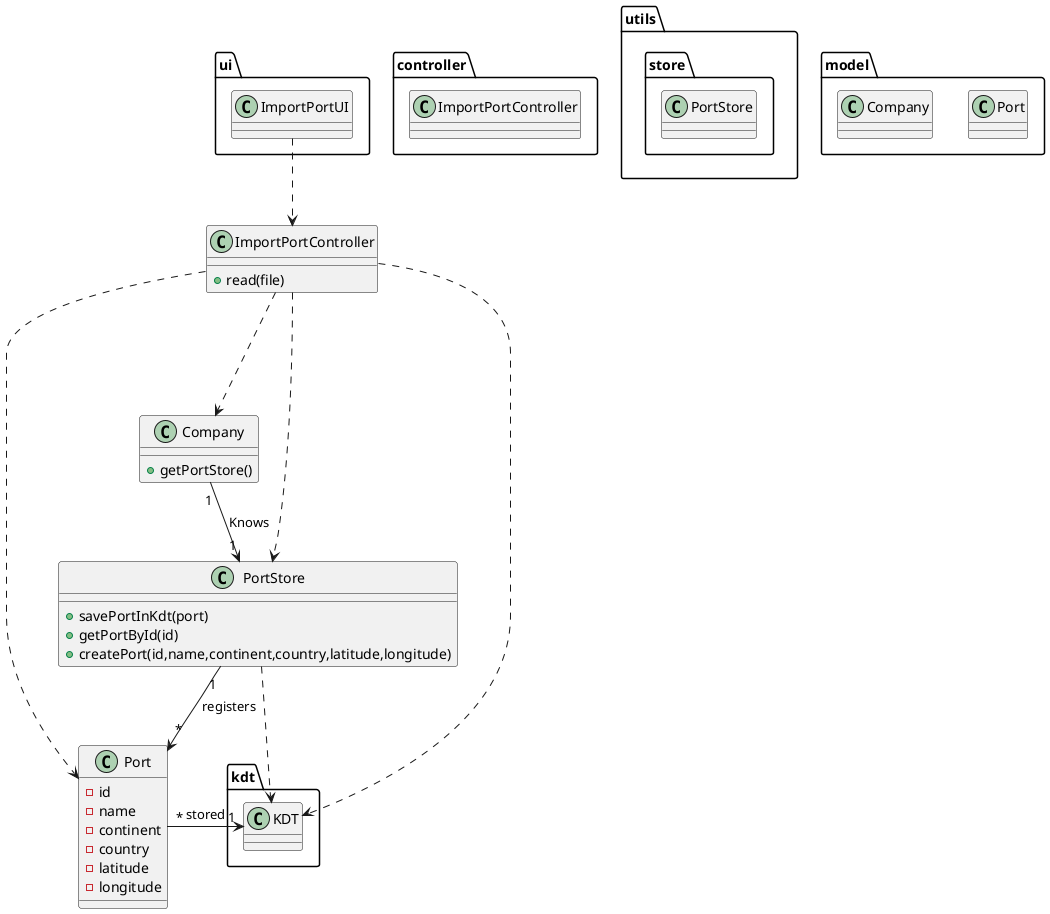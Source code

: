 @startuml

package ui{
class ImportPortUI
}

package controller{
class ImportPortController
}

package utils{
package store{
class PortStore
}
}
package model{
class Port
class Company
}

package kdt{
class KDT
}

class Port{
-id
-name
-continent
-country
-latitude
-longitude
}

class PortStore{
+savePortInKdt(port)
+getPortById(id)
+createPort(id,name,continent,country,latitude,longitude)
}

class Company{
+getPortStore()
}
class ImportPortController{
+read(file)
}

ImportPortUI .-> ImportPortController
ImportPortController .--> Company
ImportPortController .-> PortStore
ImportPortController .--> KDT
ImportPortController .--> Port
Company "1"-->"1" PortStore : Knows
PortStore "1"-->"*" Port : registers
Port "*"->"1" KDT : stored
PortStore .-> KDT
@enduml